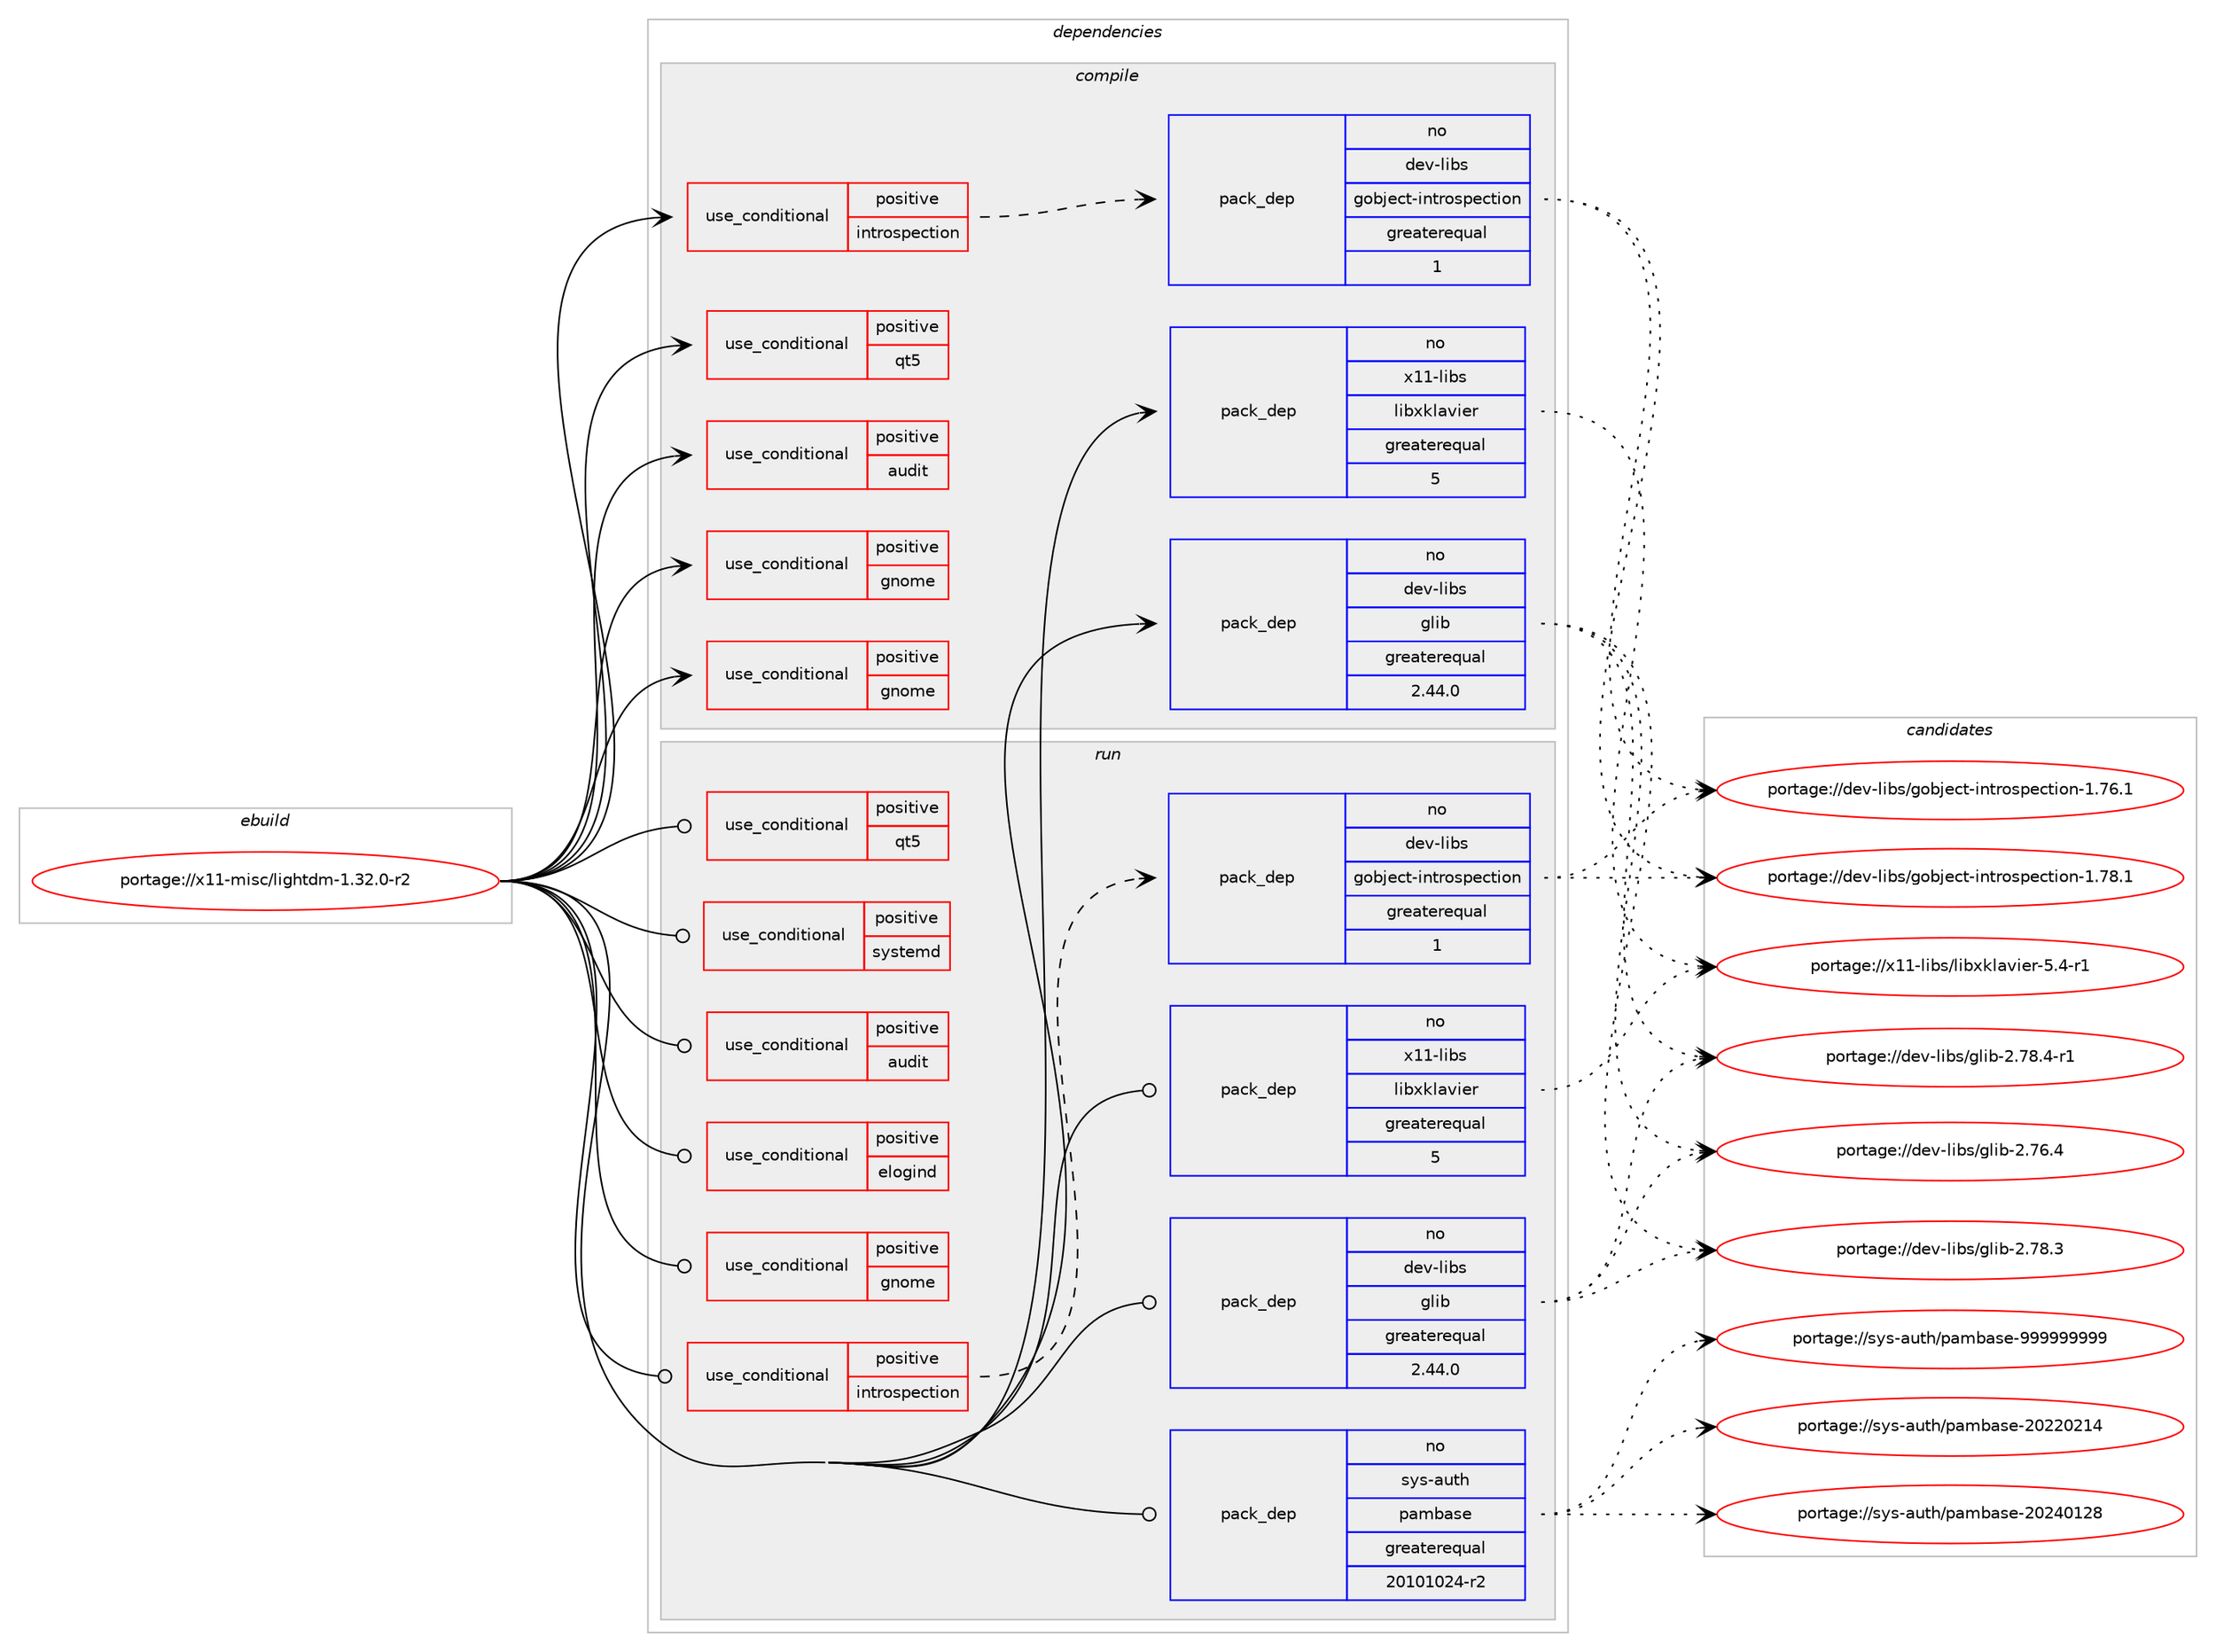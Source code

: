 digraph prolog {

# *************
# Graph options
# *************

newrank=true;
concentrate=true;
compound=true;
graph [rankdir=LR,fontname=Helvetica,fontsize=10,ranksep=1.5];#, ranksep=2.5, nodesep=0.2];
edge  [arrowhead=vee];
node  [fontname=Helvetica,fontsize=10];

# **********
# The ebuild
# **********

subgraph cluster_leftcol {
color=gray;
rank=same;
label=<<i>ebuild</i>>;
id [label="portage://x11-misc/lightdm-1.32.0-r2", color=red, width=4, href="../x11-misc/lightdm-1.32.0-r2.svg"];
}

# ****************
# The dependencies
# ****************

subgraph cluster_midcol {
color=gray;
label=<<i>dependencies</i>>;
subgraph cluster_compile {
fillcolor="#eeeeee";
style=filled;
label=<<i>compile</i>>;
subgraph cond17137 {
dependency25931 [label=<<TABLE BORDER="0" CELLBORDER="1" CELLSPACING="0" CELLPADDING="4"><TR><TD ROWSPAN="3" CELLPADDING="10">use_conditional</TD></TR><TR><TD>positive</TD></TR><TR><TD>audit</TD></TR></TABLE>>, shape=none, color=red];
# *** BEGIN UNKNOWN DEPENDENCY TYPE (TODO) ***
# dependency25931 -> package_dependency(portage://x11-misc/lightdm-1.32.0-r2,install,no,sys-process,audit,none,[,,],[],[])
# *** END UNKNOWN DEPENDENCY TYPE (TODO) ***

}
id:e -> dependency25931:w [weight=20,style="solid",arrowhead="vee"];
subgraph cond17138 {
dependency25932 [label=<<TABLE BORDER="0" CELLBORDER="1" CELLSPACING="0" CELLPADDING="4"><TR><TD ROWSPAN="3" CELLPADDING="10">use_conditional</TD></TR><TR><TD>positive</TD></TR><TR><TD>gnome</TD></TR></TABLE>>, shape=none, color=red];
# *** BEGIN UNKNOWN DEPENDENCY TYPE (TODO) ***
# dependency25932 -> package_dependency(portage://x11-misc/lightdm-1.32.0-r2,install,no,gnome-base,gnome-common,none,[,,],[],[])
# *** END UNKNOWN DEPENDENCY TYPE (TODO) ***

}
id:e -> dependency25932:w [weight=20,style="solid",arrowhead="vee"];
subgraph cond17139 {
dependency25933 [label=<<TABLE BORDER="0" CELLBORDER="1" CELLSPACING="0" CELLPADDING="4"><TR><TD ROWSPAN="3" CELLPADDING="10">use_conditional</TD></TR><TR><TD>positive</TD></TR><TR><TD>gnome</TD></TR></TABLE>>, shape=none, color=red];
# *** BEGIN UNKNOWN DEPENDENCY TYPE (TODO) ***
# dependency25933 -> package_dependency(portage://x11-misc/lightdm-1.32.0-r2,install,no,sys-apps,accountsservice,none,[,,],[],[])
# *** END UNKNOWN DEPENDENCY TYPE (TODO) ***

}
id:e -> dependency25933:w [weight=20,style="solid",arrowhead="vee"];
subgraph cond17140 {
dependency25934 [label=<<TABLE BORDER="0" CELLBORDER="1" CELLSPACING="0" CELLPADDING="4"><TR><TD ROWSPAN="3" CELLPADDING="10">use_conditional</TD></TR><TR><TD>positive</TD></TR><TR><TD>introspection</TD></TR></TABLE>>, shape=none, color=red];
subgraph pack8491 {
dependency25935 [label=<<TABLE BORDER="0" CELLBORDER="1" CELLSPACING="0" CELLPADDING="4" WIDTH="220"><TR><TD ROWSPAN="6" CELLPADDING="30">pack_dep</TD></TR><TR><TD WIDTH="110">no</TD></TR><TR><TD>dev-libs</TD></TR><TR><TD>gobject-introspection</TD></TR><TR><TD>greaterequal</TD></TR><TR><TD>1</TD></TR></TABLE>>, shape=none, color=blue];
}
dependency25934:e -> dependency25935:w [weight=20,style="dashed",arrowhead="vee"];
}
id:e -> dependency25934:w [weight=20,style="solid",arrowhead="vee"];
subgraph cond17141 {
dependency25936 [label=<<TABLE BORDER="0" CELLBORDER="1" CELLSPACING="0" CELLPADDING="4"><TR><TD ROWSPAN="3" CELLPADDING="10">use_conditional</TD></TR><TR><TD>positive</TD></TR><TR><TD>qt5</TD></TR></TABLE>>, shape=none, color=red];
# *** BEGIN UNKNOWN DEPENDENCY TYPE (TODO) ***
# dependency25936 -> package_dependency(portage://x11-misc/lightdm-1.32.0-r2,install,no,dev-qt,qtcore,none,[,,],[slot(5)],[])
# *** END UNKNOWN DEPENDENCY TYPE (TODO) ***

# *** BEGIN UNKNOWN DEPENDENCY TYPE (TODO) ***
# dependency25936 -> package_dependency(portage://x11-misc/lightdm-1.32.0-r2,install,no,dev-qt,qtdbus,none,[,,],[slot(5)],[])
# *** END UNKNOWN DEPENDENCY TYPE (TODO) ***

# *** BEGIN UNKNOWN DEPENDENCY TYPE (TODO) ***
# dependency25936 -> package_dependency(portage://x11-misc/lightdm-1.32.0-r2,install,no,dev-qt,qtgui,none,[,,],[slot(5)],[])
# *** END UNKNOWN DEPENDENCY TYPE (TODO) ***

}
id:e -> dependency25936:w [weight=20,style="solid",arrowhead="vee"];
subgraph pack8492 {
dependency25937 [label=<<TABLE BORDER="0" CELLBORDER="1" CELLSPACING="0" CELLPADDING="4" WIDTH="220"><TR><TD ROWSPAN="6" CELLPADDING="30">pack_dep</TD></TR><TR><TD WIDTH="110">no</TD></TR><TR><TD>dev-libs</TD></TR><TR><TD>glib</TD></TR><TR><TD>greaterequal</TD></TR><TR><TD>2.44.0</TD></TR></TABLE>>, shape=none, color=blue];
}
id:e -> dependency25937:w [weight=20,style="solid",arrowhead="vee"];
# *** BEGIN UNKNOWN DEPENDENCY TYPE (TODO) ***
# id -> package_dependency(portage://x11-misc/lightdm-1.32.0-r2,install,no,dev-libs,libgcrypt,none,[,,],any_same_slot,[])
# *** END UNKNOWN DEPENDENCY TYPE (TODO) ***

# *** BEGIN UNKNOWN DEPENDENCY TYPE (TODO) ***
# id -> package_dependency(portage://x11-misc/lightdm-1.32.0-r2,install,no,dev-libs,libxml2,none,[,,],[],[])
# *** END UNKNOWN DEPENDENCY TYPE (TODO) ***

# *** BEGIN UNKNOWN DEPENDENCY TYPE (TODO) ***
# id -> package_dependency(portage://x11-misc/lightdm-1.32.0-r2,install,no,sys-libs,pam,none,[,,],[],[])
# *** END UNKNOWN DEPENDENCY TYPE (TODO) ***

# *** BEGIN UNKNOWN DEPENDENCY TYPE (TODO) ***
# id -> package_dependency(portage://x11-misc/lightdm-1.32.0-r2,install,no,x11-libs,libX11,none,[,,],[],[])
# *** END UNKNOWN DEPENDENCY TYPE (TODO) ***

subgraph pack8493 {
dependency25938 [label=<<TABLE BORDER="0" CELLBORDER="1" CELLSPACING="0" CELLPADDING="4" WIDTH="220"><TR><TD ROWSPAN="6" CELLPADDING="30">pack_dep</TD></TR><TR><TD WIDTH="110">no</TD></TR><TR><TD>x11-libs</TD></TR><TR><TD>libxklavier</TD></TR><TR><TD>greaterequal</TD></TR><TR><TD>5</TD></TR></TABLE>>, shape=none, color=blue];
}
id:e -> dependency25938:w [weight=20,style="solid",arrowhead="vee"];
}
subgraph cluster_compileandrun {
fillcolor="#eeeeee";
style=filled;
label=<<i>compile and run</i>>;
}
subgraph cluster_run {
fillcolor="#eeeeee";
style=filled;
label=<<i>run</i>>;
subgraph cond17142 {
dependency25939 [label=<<TABLE BORDER="0" CELLBORDER="1" CELLSPACING="0" CELLPADDING="4"><TR><TD ROWSPAN="3" CELLPADDING="10">use_conditional</TD></TR><TR><TD>positive</TD></TR><TR><TD>audit</TD></TR></TABLE>>, shape=none, color=red];
# *** BEGIN UNKNOWN DEPENDENCY TYPE (TODO) ***
# dependency25939 -> package_dependency(portage://x11-misc/lightdm-1.32.0-r2,run,no,sys-process,audit,none,[,,],[],[])
# *** END UNKNOWN DEPENDENCY TYPE (TODO) ***

}
id:e -> dependency25939:w [weight=20,style="solid",arrowhead="odot"];
subgraph cond17143 {
dependency25940 [label=<<TABLE BORDER="0" CELLBORDER="1" CELLSPACING="0" CELLPADDING="4"><TR><TD ROWSPAN="3" CELLPADDING="10">use_conditional</TD></TR><TR><TD>positive</TD></TR><TR><TD>elogind</TD></TR></TABLE>>, shape=none, color=red];
# *** BEGIN UNKNOWN DEPENDENCY TYPE (TODO) ***
# dependency25940 -> package_dependency(portage://x11-misc/lightdm-1.32.0-r2,run,no,sys-auth,elogind,none,[,,],[],[use(enable(pam),none)])
# *** END UNKNOWN DEPENDENCY TYPE (TODO) ***

}
id:e -> dependency25940:w [weight=20,style="solid",arrowhead="odot"];
subgraph cond17144 {
dependency25941 [label=<<TABLE BORDER="0" CELLBORDER="1" CELLSPACING="0" CELLPADDING="4"><TR><TD ROWSPAN="3" CELLPADDING="10">use_conditional</TD></TR><TR><TD>positive</TD></TR><TR><TD>gnome</TD></TR></TABLE>>, shape=none, color=red];
# *** BEGIN UNKNOWN DEPENDENCY TYPE (TODO) ***
# dependency25941 -> package_dependency(portage://x11-misc/lightdm-1.32.0-r2,run,no,sys-apps,accountsservice,none,[,,],[],[])
# *** END UNKNOWN DEPENDENCY TYPE (TODO) ***

}
id:e -> dependency25941:w [weight=20,style="solid",arrowhead="odot"];
subgraph cond17145 {
dependency25942 [label=<<TABLE BORDER="0" CELLBORDER="1" CELLSPACING="0" CELLPADDING="4"><TR><TD ROWSPAN="3" CELLPADDING="10">use_conditional</TD></TR><TR><TD>positive</TD></TR><TR><TD>introspection</TD></TR></TABLE>>, shape=none, color=red];
subgraph pack8494 {
dependency25943 [label=<<TABLE BORDER="0" CELLBORDER="1" CELLSPACING="0" CELLPADDING="4" WIDTH="220"><TR><TD ROWSPAN="6" CELLPADDING="30">pack_dep</TD></TR><TR><TD WIDTH="110">no</TD></TR><TR><TD>dev-libs</TD></TR><TR><TD>gobject-introspection</TD></TR><TR><TD>greaterequal</TD></TR><TR><TD>1</TD></TR></TABLE>>, shape=none, color=blue];
}
dependency25942:e -> dependency25943:w [weight=20,style="dashed",arrowhead="vee"];
}
id:e -> dependency25942:w [weight=20,style="solid",arrowhead="odot"];
subgraph cond17146 {
dependency25944 [label=<<TABLE BORDER="0" CELLBORDER="1" CELLSPACING="0" CELLPADDING="4"><TR><TD ROWSPAN="3" CELLPADDING="10">use_conditional</TD></TR><TR><TD>positive</TD></TR><TR><TD>qt5</TD></TR></TABLE>>, shape=none, color=red];
# *** BEGIN UNKNOWN DEPENDENCY TYPE (TODO) ***
# dependency25944 -> package_dependency(portage://x11-misc/lightdm-1.32.0-r2,run,no,dev-qt,qtcore,none,[,,],[slot(5)],[])
# *** END UNKNOWN DEPENDENCY TYPE (TODO) ***

# *** BEGIN UNKNOWN DEPENDENCY TYPE (TODO) ***
# dependency25944 -> package_dependency(portage://x11-misc/lightdm-1.32.0-r2,run,no,dev-qt,qtdbus,none,[,,],[slot(5)],[])
# *** END UNKNOWN DEPENDENCY TYPE (TODO) ***

# *** BEGIN UNKNOWN DEPENDENCY TYPE (TODO) ***
# dependency25944 -> package_dependency(portage://x11-misc/lightdm-1.32.0-r2,run,no,dev-qt,qtgui,none,[,,],[slot(5)],[])
# *** END UNKNOWN DEPENDENCY TYPE (TODO) ***

}
id:e -> dependency25944:w [weight=20,style="solid",arrowhead="odot"];
subgraph cond17147 {
dependency25945 [label=<<TABLE BORDER="0" CELLBORDER="1" CELLSPACING="0" CELLPADDING="4"><TR><TD ROWSPAN="3" CELLPADDING="10">use_conditional</TD></TR><TR><TD>positive</TD></TR><TR><TD>systemd</TD></TR></TABLE>>, shape=none, color=red];
# *** BEGIN UNKNOWN DEPENDENCY TYPE (TODO) ***
# dependency25945 -> package_dependency(portage://x11-misc/lightdm-1.32.0-r2,run,no,sys-apps,systemd,none,[,,],[],[use(enable(pam),none)])
# *** END UNKNOWN DEPENDENCY TYPE (TODO) ***

}
id:e -> dependency25945:w [weight=20,style="solid",arrowhead="odot"];
# *** BEGIN UNKNOWN DEPENDENCY TYPE (TODO) ***
# id -> package_dependency(portage://x11-misc/lightdm-1.32.0-r2,run,no,acct-group,lightdm,none,[,,],[],[])
# *** END UNKNOWN DEPENDENCY TYPE (TODO) ***

# *** BEGIN UNKNOWN DEPENDENCY TYPE (TODO) ***
# id -> package_dependency(portage://x11-misc/lightdm-1.32.0-r2,run,no,acct-group,video,none,[,,],[],[])
# *** END UNKNOWN DEPENDENCY TYPE (TODO) ***

# *** BEGIN UNKNOWN DEPENDENCY TYPE (TODO) ***
# id -> package_dependency(portage://x11-misc/lightdm-1.32.0-r2,run,no,acct-user,lightdm,none,[,,],[],[])
# *** END UNKNOWN DEPENDENCY TYPE (TODO) ***

subgraph pack8495 {
dependency25946 [label=<<TABLE BORDER="0" CELLBORDER="1" CELLSPACING="0" CELLPADDING="4" WIDTH="220"><TR><TD ROWSPAN="6" CELLPADDING="30">pack_dep</TD></TR><TR><TD WIDTH="110">no</TD></TR><TR><TD>dev-libs</TD></TR><TR><TD>glib</TD></TR><TR><TD>greaterequal</TD></TR><TR><TD>2.44.0</TD></TR></TABLE>>, shape=none, color=blue];
}
id:e -> dependency25946:w [weight=20,style="solid",arrowhead="odot"];
# *** BEGIN UNKNOWN DEPENDENCY TYPE (TODO) ***
# id -> package_dependency(portage://x11-misc/lightdm-1.32.0-r2,run,no,dev-libs,libgcrypt,none,[,,],any_same_slot,[])
# *** END UNKNOWN DEPENDENCY TYPE (TODO) ***

# *** BEGIN UNKNOWN DEPENDENCY TYPE (TODO) ***
# id -> package_dependency(portage://x11-misc/lightdm-1.32.0-r2,run,no,dev-libs,libxml2,none,[,,],[],[])
# *** END UNKNOWN DEPENDENCY TYPE (TODO) ***

subgraph pack8496 {
dependency25947 [label=<<TABLE BORDER="0" CELLBORDER="1" CELLSPACING="0" CELLPADDING="4" WIDTH="220"><TR><TD ROWSPAN="6" CELLPADDING="30">pack_dep</TD></TR><TR><TD WIDTH="110">no</TD></TR><TR><TD>sys-auth</TD></TR><TR><TD>pambase</TD></TR><TR><TD>greaterequal</TD></TR><TR><TD>20101024-r2</TD></TR></TABLE>>, shape=none, color=blue];
}
id:e -> dependency25947:w [weight=20,style="solid",arrowhead="odot"];
# *** BEGIN UNKNOWN DEPENDENCY TYPE (TODO) ***
# id -> package_dependency(portage://x11-misc/lightdm-1.32.0-r2,run,no,sys-libs,pam,none,[,,],[],[])
# *** END UNKNOWN DEPENDENCY TYPE (TODO) ***

# *** BEGIN UNKNOWN DEPENDENCY TYPE (TODO) ***
# id -> package_dependency(portage://x11-misc/lightdm-1.32.0-r2,run,no,x11-libs,libX11,none,[,,],[],[])
# *** END UNKNOWN DEPENDENCY TYPE (TODO) ***

subgraph pack8497 {
dependency25948 [label=<<TABLE BORDER="0" CELLBORDER="1" CELLSPACING="0" CELLPADDING="4" WIDTH="220"><TR><TD ROWSPAN="6" CELLPADDING="30">pack_dep</TD></TR><TR><TD WIDTH="110">no</TD></TR><TR><TD>x11-libs</TD></TR><TR><TD>libxklavier</TD></TR><TR><TD>greaterequal</TD></TR><TR><TD>5</TD></TR></TABLE>>, shape=none, color=blue];
}
id:e -> dependency25948:w [weight=20,style="solid",arrowhead="odot"];
}
}

# **************
# The candidates
# **************

subgraph cluster_choices {
rank=same;
color=gray;
label=<<i>candidates</i>>;

subgraph choice8491 {
color=black;
nodesep=1;
choice1001011184510810598115471031119810610199116451051101161141111151121019911610511111045494655544649 [label="portage://dev-libs/gobject-introspection-1.76.1", color=red, width=4,href="../dev-libs/gobject-introspection-1.76.1.svg"];
choice1001011184510810598115471031119810610199116451051101161141111151121019911610511111045494655564649 [label="portage://dev-libs/gobject-introspection-1.78.1", color=red, width=4,href="../dev-libs/gobject-introspection-1.78.1.svg"];
dependency25935:e -> choice1001011184510810598115471031119810610199116451051101161141111151121019911610511111045494655544649:w [style=dotted,weight="100"];
dependency25935:e -> choice1001011184510810598115471031119810610199116451051101161141111151121019911610511111045494655564649:w [style=dotted,weight="100"];
}
subgraph choice8492 {
color=black;
nodesep=1;
choice1001011184510810598115471031081059845504655544652 [label="portage://dev-libs/glib-2.76.4", color=red, width=4,href="../dev-libs/glib-2.76.4.svg"];
choice1001011184510810598115471031081059845504655564651 [label="portage://dev-libs/glib-2.78.3", color=red, width=4,href="../dev-libs/glib-2.78.3.svg"];
choice10010111845108105981154710310810598455046555646524511449 [label="portage://dev-libs/glib-2.78.4-r1", color=red, width=4,href="../dev-libs/glib-2.78.4-r1.svg"];
dependency25937:e -> choice1001011184510810598115471031081059845504655544652:w [style=dotted,weight="100"];
dependency25937:e -> choice1001011184510810598115471031081059845504655564651:w [style=dotted,weight="100"];
dependency25937:e -> choice10010111845108105981154710310810598455046555646524511449:w [style=dotted,weight="100"];
}
subgraph choice8493 {
color=black;
nodesep=1;
choice12049494510810598115471081059812010710897118105101114455346524511449 [label="portage://x11-libs/libxklavier-5.4-r1", color=red, width=4,href="../x11-libs/libxklavier-5.4-r1.svg"];
dependency25938:e -> choice12049494510810598115471081059812010710897118105101114455346524511449:w [style=dotted,weight="100"];
}
subgraph choice8494 {
color=black;
nodesep=1;
choice1001011184510810598115471031119810610199116451051101161141111151121019911610511111045494655544649 [label="portage://dev-libs/gobject-introspection-1.76.1", color=red, width=4,href="../dev-libs/gobject-introspection-1.76.1.svg"];
choice1001011184510810598115471031119810610199116451051101161141111151121019911610511111045494655564649 [label="portage://dev-libs/gobject-introspection-1.78.1", color=red, width=4,href="../dev-libs/gobject-introspection-1.78.1.svg"];
dependency25943:e -> choice1001011184510810598115471031119810610199116451051101161141111151121019911610511111045494655544649:w [style=dotted,weight="100"];
dependency25943:e -> choice1001011184510810598115471031119810610199116451051101161141111151121019911610511111045494655564649:w [style=dotted,weight="100"];
}
subgraph choice8495 {
color=black;
nodesep=1;
choice1001011184510810598115471031081059845504655544652 [label="portage://dev-libs/glib-2.76.4", color=red, width=4,href="../dev-libs/glib-2.76.4.svg"];
choice1001011184510810598115471031081059845504655564651 [label="portage://dev-libs/glib-2.78.3", color=red, width=4,href="../dev-libs/glib-2.78.3.svg"];
choice10010111845108105981154710310810598455046555646524511449 [label="portage://dev-libs/glib-2.78.4-r1", color=red, width=4,href="../dev-libs/glib-2.78.4-r1.svg"];
dependency25946:e -> choice1001011184510810598115471031081059845504655544652:w [style=dotted,weight="100"];
dependency25946:e -> choice1001011184510810598115471031081059845504655564651:w [style=dotted,weight="100"];
dependency25946:e -> choice10010111845108105981154710310810598455046555646524511449:w [style=dotted,weight="100"];
}
subgraph choice8496 {
color=black;
nodesep=1;
choice115121115459711711610447112971099897115101455048505048504952 [label="portage://sys-auth/pambase-20220214", color=red, width=4,href="../sys-auth/pambase-20220214.svg"];
choice115121115459711711610447112971099897115101455048505248495056 [label="portage://sys-auth/pambase-20240128", color=red, width=4,href="../sys-auth/pambase-20240128.svg"];
choice11512111545971171161044711297109989711510145575757575757575757 [label="portage://sys-auth/pambase-999999999", color=red, width=4,href="../sys-auth/pambase-999999999.svg"];
dependency25947:e -> choice115121115459711711610447112971099897115101455048505048504952:w [style=dotted,weight="100"];
dependency25947:e -> choice115121115459711711610447112971099897115101455048505248495056:w [style=dotted,weight="100"];
dependency25947:e -> choice11512111545971171161044711297109989711510145575757575757575757:w [style=dotted,weight="100"];
}
subgraph choice8497 {
color=black;
nodesep=1;
choice12049494510810598115471081059812010710897118105101114455346524511449 [label="portage://x11-libs/libxklavier-5.4-r1", color=red, width=4,href="../x11-libs/libxklavier-5.4-r1.svg"];
dependency25948:e -> choice12049494510810598115471081059812010710897118105101114455346524511449:w [style=dotted,weight="100"];
}
}

}
